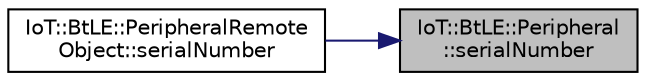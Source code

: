 digraph "IoT::BtLE::Peripheral::serialNumber"
{
 // LATEX_PDF_SIZE
  edge [fontname="Helvetica",fontsize="10",labelfontname="Helvetica",labelfontsize="10"];
  node [fontname="Helvetica",fontsize="10",shape=record];
  rankdir="RL";
  Node1 [label="IoT::BtLE::Peripheral\l::serialNumber",height=0.2,width=0.4,color="black", fillcolor="grey75", style="filled", fontcolor="black",tooltip="Returns the peripheral's model number string obtained from the Device Information service."];
  Node1 -> Node2 [dir="back",color="midnightblue",fontsize="10",style="solid"];
  Node2 [label="IoT::BtLE::PeripheralRemote\lObject::serialNumber",height=0.2,width=0.4,color="black", fillcolor="white", style="filled",URL="$classIoT_1_1BtLE_1_1PeripheralRemoteObject.html#aedee45acaa2fcb3a15ee1c65d7ff6672",tooltip="Returns the TypeId of the class."];
}
